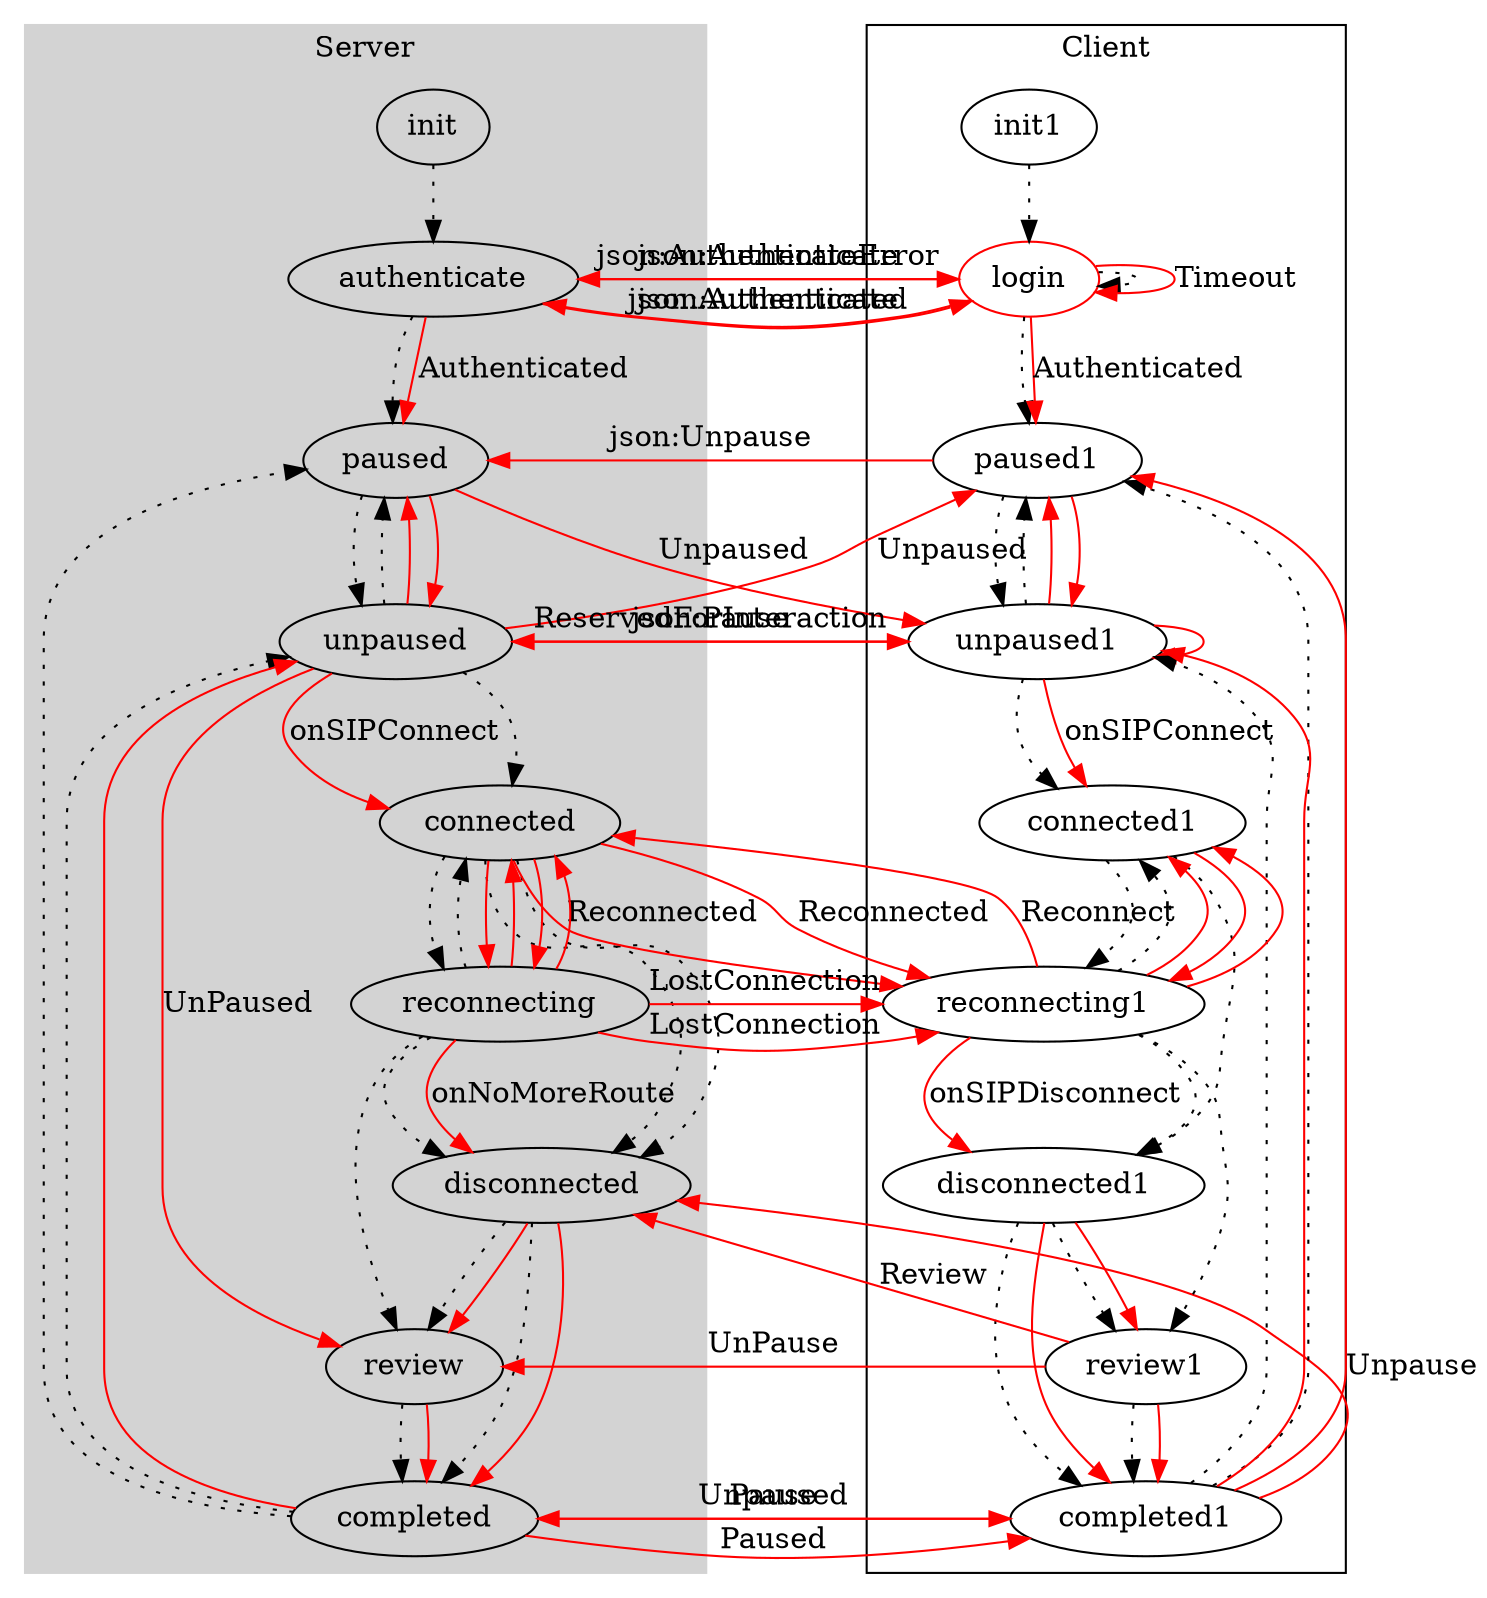 digraph G {
	// rankdir=LR;
	
	// full statemachine, possible routes
	edge [style="dotted"];
	
	subgraph cluster0 {
		style = "filled";
		label = "Server";
		color = lightgrey;
		
		init -> authenticate -> paused -> unpaused -> connected -> disconnected -> review -> completed;
		
		unpaused -> paused;
		connected -> disconnected;
		connected -> reconnecting -> connected;
		reconnecting -> review;
		reconnecting -> disconnected;
		disconnected -> completed;
		completed -> unpaused;
		completed -> paused;
	}
	
	subgraph cluster1 {
		label = "Client";
		
		init1 -> login -> paused1 -> unpaused1 -> connected1 ->  disconnected1 -> review1 -> completed1;

		login -> login;

		unpaused1 -> paused1;
		connected1 -> reconnecting1 -> connected1;
		reconnecting1 -> review1;
		reconnecting1 -> disconnected1;
		disconnected1 -> completed1;
		completed1 -> unpaused1;
		completed1 -> paused1;
	}

	//specific routes with messaging flow(protocol)
	edge [style="solid", color="red"];
// Auth

login -> authenticate [label = "json:Authenticate"];
authenticate -> paused [label = "Authenticated"];
authenticate -> login [label = "json:Authenticated"];
login -> paused1 [label = "Authenticated"];

// Auth

login -> authenticate [label = "json:Authenticate"];
authenticate -> login [label = "json:AuthenticateError"];
login -> login [label = "Timeout"];

login [color = "red"];
// Connect
// both goto connected state without json messages

unpaused -> connected [label = "onSIPConnect"];
unpaused1 -> connected1 [label = "onSIPConnect"];
// Try to reconnect student when student side broken/hangup

connected -> reconnecting;
reconnecting -> reconnecting1 [label = "LostConnection"];

reconnecting -> connected;
connected -> reconnecting1 [label = "Reconnected"];
reconnecting1 -> connected1;

// Pause

unpaused1 -> unpaused [label = "json:Pause"];
unpaused -> paused;
paused -> unpaused1 [label = Unpaused];
unpaused1 -> paused1;


// Pause during wrap up time

completed1 -> completed [label = Pause];
completed -> completed1 [label = Paused];
completed1 -> paused1;
// Reconnect

connected1 -> reconnecting1;
reconnecting1 -> connected [label = "Reconnect"];
connected -> reconnecting;
reconnecting -> reconnecting1 [label = "LostConnection"];

reconnecting -> connected;
connected -> reconnecting1 [label = "Reconnected"];
reconnecting1 -> connected1;

reconnecting -> disconnected [label = onNoMoreRoute];
reconnecting1 -> disconnected1 [label = onSIPDisconnect];

//Reserved

unpaused -> unpaused1 [label = "ReservedForInteraction"];
unpaused1 -> unpaused1;

//Review

disconnected1 -> review1;
review1 -> disconnected [label = Review];
disconnected -> review;
review1 -> review [label = UnPause]; /*finish review*/
review -> completed; /*wait a wrap up time, say 5 seconds*/
review1 -> completed1;
completed -> unpaused;
unpaused -> review [label = UnPaused];
//Skip Review
disconnected1 -> completed1;
completed1 -> disconnected [label = Unpause];
disconnected -> completed; /* may last up to 5 seconds due to wrap up */
completed -> completed1 [label = Unpaused];
completed1 -> unpaused1;
//Unpause

paused1 -> paused [label = "json:Unpause"];
paused -> unpaused;
unpaused -> paused1 [label = "Unpaused"];
paused1 -> unpaused1;


}
